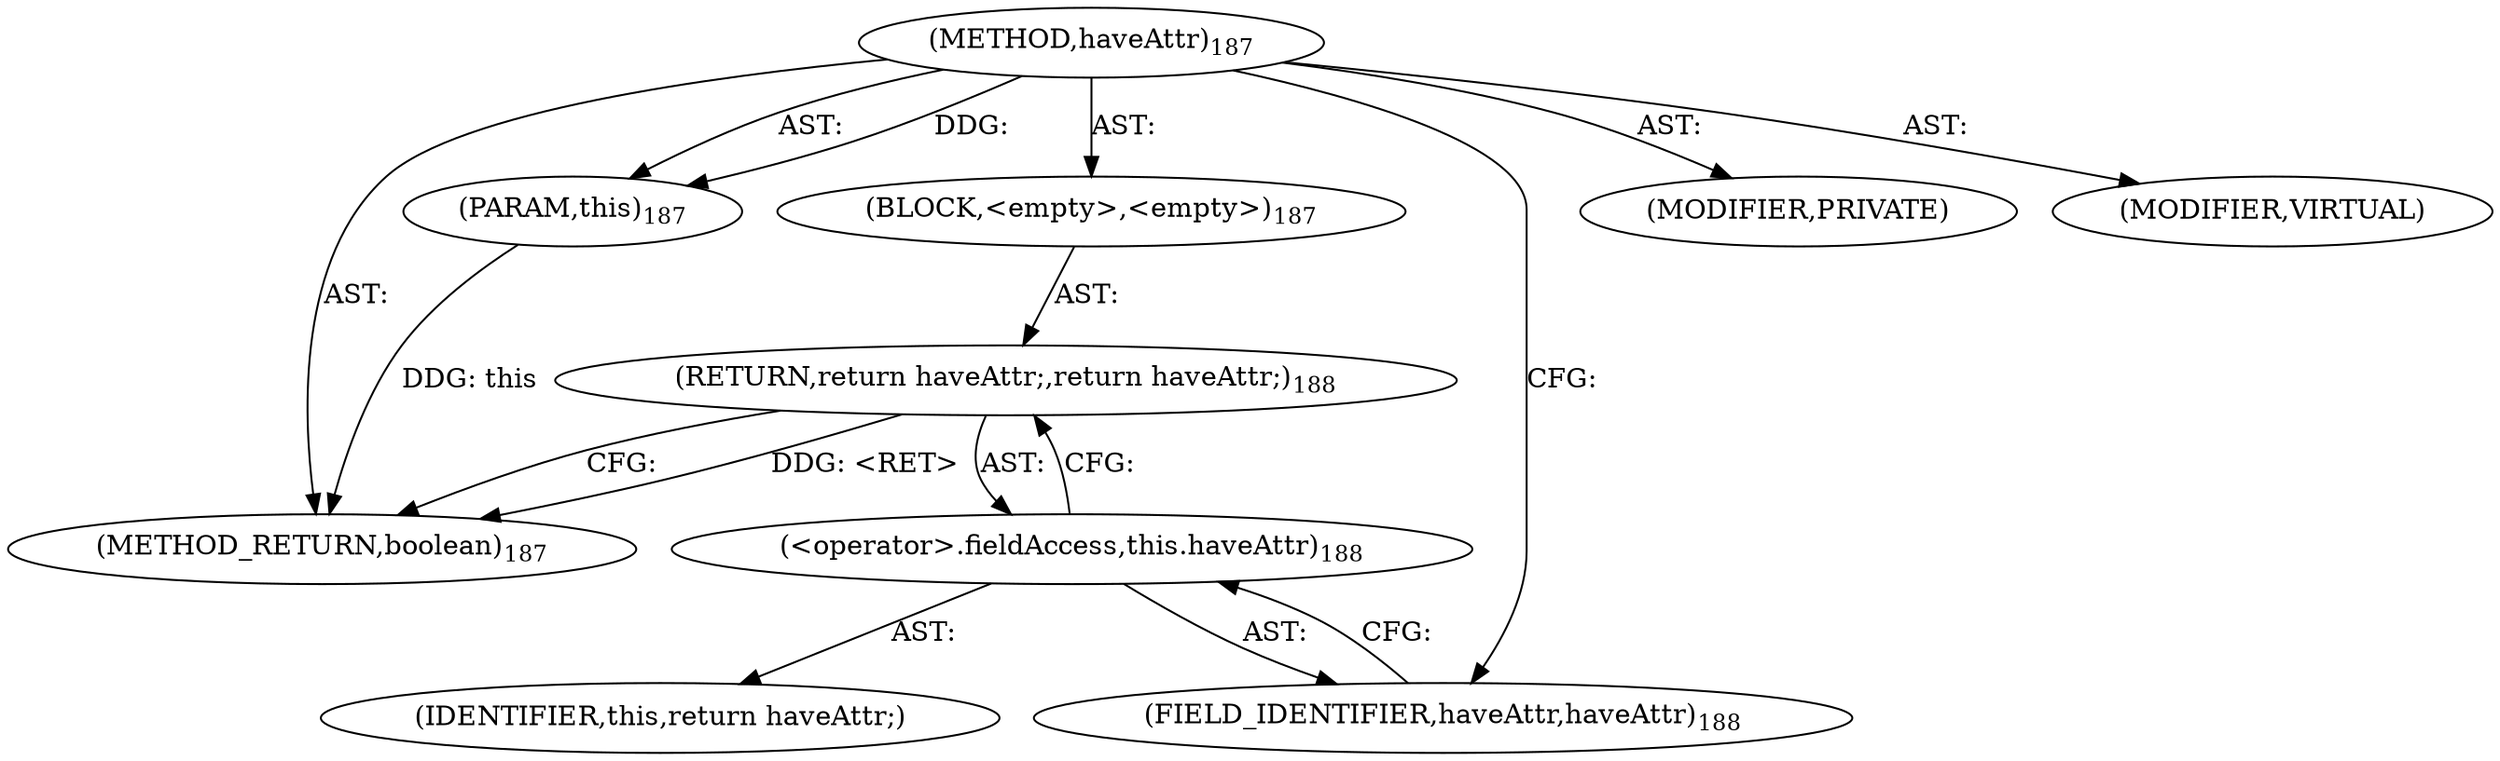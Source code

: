 digraph "haveAttr" {  
"111669149712" [label = <(METHOD,haveAttr)<SUB>187</SUB>> ]
"115964117021" [label = <(PARAM,this)<SUB>187</SUB>> ]
"25769803800" [label = <(BLOCK,&lt;empty&gt;,&lt;empty&gt;)<SUB>187</SUB>> ]
"146028888066" [label = <(RETURN,return haveAttr;,return haveAttr;)<SUB>188</SUB>> ]
"30064771153" [label = <(&lt;operator&gt;.fieldAccess,this.haveAttr)<SUB>188</SUB>> ]
"68719476796" [label = <(IDENTIFIER,this,return haveAttr;)> ]
"55834574856" [label = <(FIELD_IDENTIFIER,haveAttr,haveAttr)<SUB>188</SUB>> ]
"133143986221" [label = <(MODIFIER,PRIVATE)> ]
"133143986222" [label = <(MODIFIER,VIRTUAL)> ]
"128849018896" [label = <(METHOD_RETURN,boolean)<SUB>187</SUB>> ]
  "111669149712" -> "115964117021"  [ label = "AST: "] 
  "111669149712" -> "25769803800"  [ label = "AST: "] 
  "111669149712" -> "133143986221"  [ label = "AST: "] 
  "111669149712" -> "133143986222"  [ label = "AST: "] 
  "111669149712" -> "128849018896"  [ label = "AST: "] 
  "25769803800" -> "146028888066"  [ label = "AST: "] 
  "146028888066" -> "30064771153"  [ label = "AST: "] 
  "30064771153" -> "68719476796"  [ label = "AST: "] 
  "30064771153" -> "55834574856"  [ label = "AST: "] 
  "146028888066" -> "128849018896"  [ label = "CFG: "] 
  "30064771153" -> "146028888066"  [ label = "CFG: "] 
  "55834574856" -> "30064771153"  [ label = "CFG: "] 
  "111669149712" -> "55834574856"  [ label = "CFG: "] 
  "146028888066" -> "128849018896"  [ label = "DDG: &lt;RET&gt;"] 
  "115964117021" -> "128849018896"  [ label = "DDG: this"] 
  "111669149712" -> "115964117021"  [ label = "DDG: "] 
}
